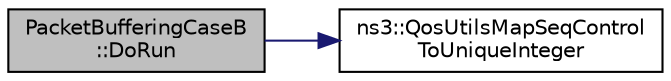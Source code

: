 digraph "PacketBufferingCaseB::DoRun"
{
  edge [fontname="Helvetica",fontsize="10",labelfontname="Helvetica",labelfontsize="10"];
  node [fontname="Helvetica",fontsize="10",shape=record];
  rankdir="LR";
  Node1 [label="PacketBufferingCaseB\l::DoRun",height=0.2,width=0.4,color="black", fillcolor="grey75", style="filled", fontcolor="black"];
  Node1 -> Node2 [color="midnightblue",fontsize="10",style="solid"];
  Node2 [label="ns3::QosUtilsMapSeqControl\lToUniqueInteger",height=0.2,width=0.4,color="black", fillcolor="white", style="filled",URL="$df/d5e/group__wifi.html#ga841296fae895cac77a0e14183b8134e0"];
}
